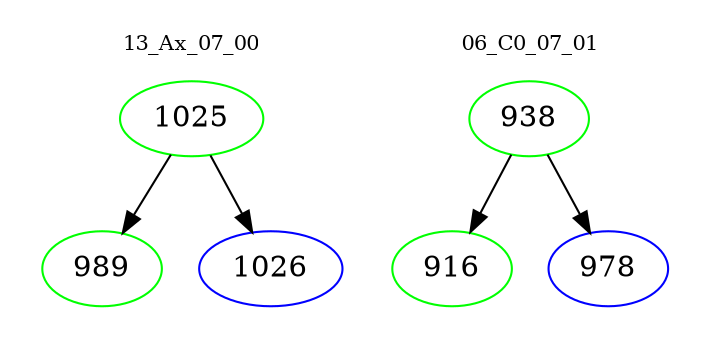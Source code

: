 digraph{
subgraph cluster_0 {
color = white
label = "13_Ax_07_00";
fontsize=10;
T0_1025 [label="1025", color="green"]
T0_1025 -> T0_989 [color="black"]
T0_989 [label="989", color="green"]
T0_1025 -> T0_1026 [color="black"]
T0_1026 [label="1026", color="blue"]
}
subgraph cluster_1 {
color = white
label = "06_C0_07_01";
fontsize=10;
T1_938 [label="938", color="green"]
T1_938 -> T1_916 [color="black"]
T1_916 [label="916", color="green"]
T1_938 -> T1_978 [color="black"]
T1_978 [label="978", color="blue"]
}
}
